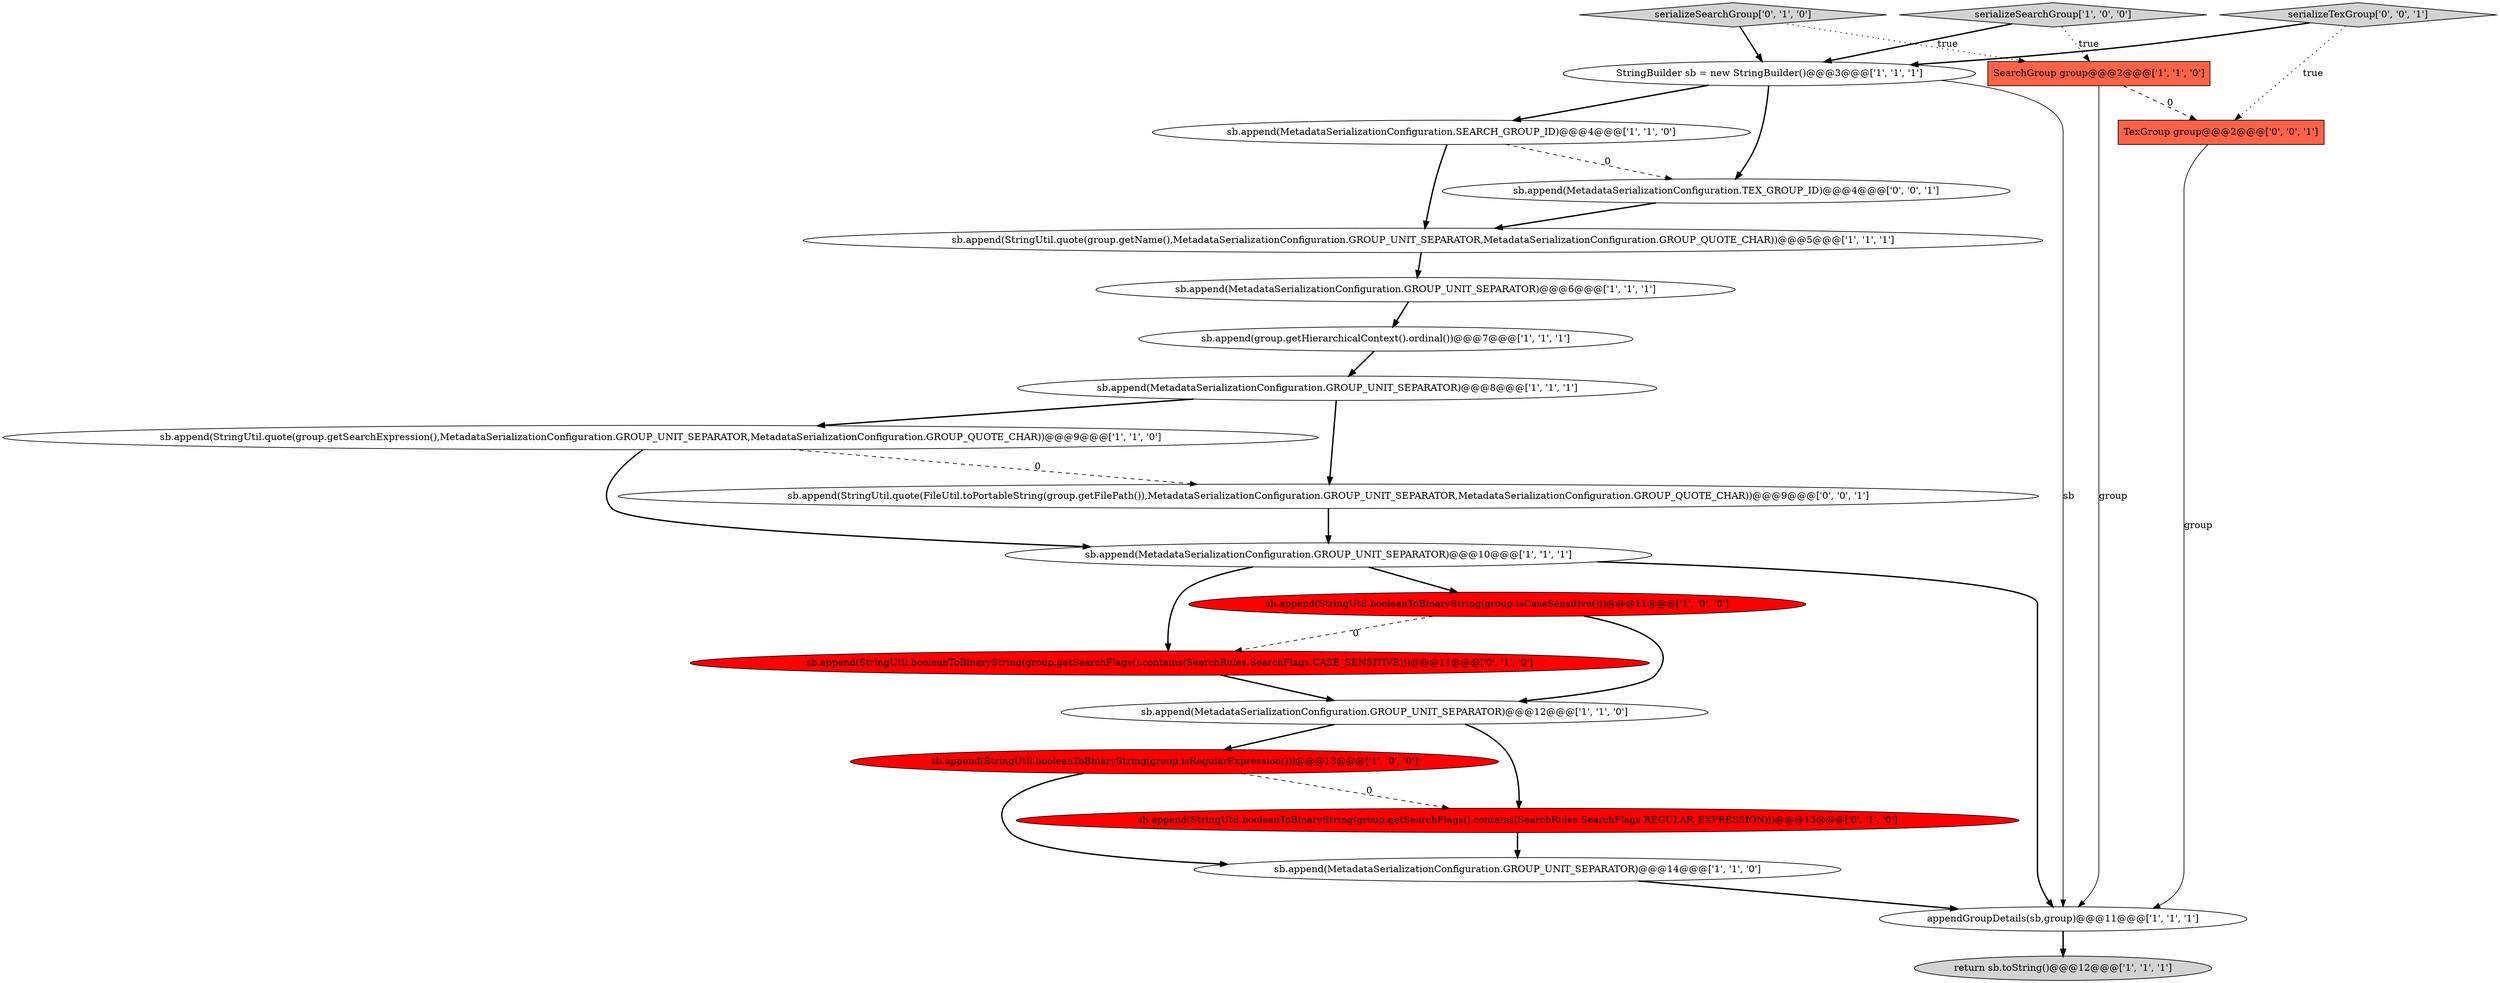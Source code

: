 digraph {
6 [style = filled, label = "sb.append(MetadataSerializationConfiguration.GROUP_UNIT_SEPARATOR)@@@12@@@['1', '1', '0']", fillcolor = white, shape = ellipse image = "AAA0AAABBB1BBB"];
0 [style = filled, label = "StringBuilder sb = new StringBuilder()@@@3@@@['1', '1', '1']", fillcolor = white, shape = ellipse image = "AAA0AAABBB1BBB"];
2 [style = filled, label = "sb.append(MetadataSerializationConfiguration.SEARCH_GROUP_ID)@@@4@@@['1', '1', '0']", fillcolor = white, shape = ellipse image = "AAA0AAABBB1BBB"];
10 [style = filled, label = "sb.append(MetadataSerializationConfiguration.GROUP_UNIT_SEPARATOR)@@@10@@@['1', '1', '1']", fillcolor = white, shape = ellipse image = "AAA0AAABBB1BBB"];
7 [style = filled, label = "sb.append(StringUtil.quote(group.getSearchExpression(),MetadataSerializationConfiguration.GROUP_UNIT_SEPARATOR,MetadataSerializationConfiguration.GROUP_QUOTE_CHAR))@@@9@@@['1', '1', '0']", fillcolor = white, shape = ellipse image = "AAA0AAABBB1BBB"];
18 [style = filled, label = "sb.append(StringUtil.booleanToBinaryString(group.getSearchFlags().contains(SearchRules.SearchFlags.CASE_SENSITIVE)))@@@11@@@['0', '1', '0']", fillcolor = red, shape = ellipse image = "AAA1AAABBB2BBB"];
14 [style = filled, label = "sb.append(group.getHierarchicalContext().ordinal())@@@7@@@['1', '1', '1']", fillcolor = white, shape = ellipse image = "AAA0AAABBB1BBB"];
3 [style = filled, label = "SearchGroup group@@@2@@@['1', '1', '0']", fillcolor = tomato, shape = box image = "AAA0AAABBB1BBB"];
17 [style = filled, label = "sb.append(StringUtil.booleanToBinaryString(group.getSearchFlags().contains(SearchRules.SearchFlags.REGULAR_EXPRESSION)))@@@13@@@['0', '1', '0']", fillcolor = red, shape = ellipse image = "AAA1AAABBB2BBB"];
11 [style = filled, label = "sb.append(StringUtil.booleanToBinaryString(group.isCaseSensitive()))@@@11@@@['1', '0', '0']", fillcolor = red, shape = ellipse image = "AAA1AAABBB1BBB"];
16 [style = filled, label = "serializeSearchGroup['0', '1', '0']", fillcolor = lightgray, shape = diamond image = "AAA0AAABBB2BBB"];
9 [style = filled, label = "sb.append(StringUtil.booleanToBinaryString(group.isRegularExpression()))@@@13@@@['1', '0', '0']", fillcolor = red, shape = ellipse image = "AAA1AAABBB1BBB"];
21 [style = filled, label = "sb.append(StringUtil.quote(FileUtil.toPortableString(group.getFilePath()),MetadataSerializationConfiguration.GROUP_UNIT_SEPARATOR,MetadataSerializationConfiguration.GROUP_QUOTE_CHAR))@@@9@@@['0', '0', '1']", fillcolor = white, shape = ellipse image = "AAA0AAABBB3BBB"];
15 [style = filled, label = "appendGroupDetails(sb,group)@@@11@@@['1', '1', '1']", fillcolor = white, shape = ellipse image = "AAA0AAABBB1BBB"];
22 [style = filled, label = "sb.append(MetadataSerializationConfiguration.TEX_GROUP_ID)@@@4@@@['0', '0', '1']", fillcolor = white, shape = ellipse image = "AAA0AAABBB3BBB"];
1 [style = filled, label = "sb.append(MetadataSerializationConfiguration.GROUP_UNIT_SEPARATOR)@@@6@@@['1', '1', '1']", fillcolor = white, shape = ellipse image = "AAA0AAABBB1BBB"];
8 [style = filled, label = "sb.append(MetadataSerializationConfiguration.GROUP_UNIT_SEPARATOR)@@@8@@@['1', '1', '1']", fillcolor = white, shape = ellipse image = "AAA0AAABBB1BBB"];
4 [style = filled, label = "serializeSearchGroup['1', '0', '0']", fillcolor = lightgray, shape = diamond image = "AAA0AAABBB1BBB"];
20 [style = filled, label = "serializeTexGroup['0', '0', '1']", fillcolor = lightgray, shape = diamond image = "AAA0AAABBB3BBB"];
13 [style = filled, label = "return sb.toString()@@@12@@@['1', '1', '1']", fillcolor = lightgray, shape = ellipse image = "AAA0AAABBB1BBB"];
5 [style = filled, label = "sb.append(StringUtil.quote(group.getName(),MetadataSerializationConfiguration.GROUP_UNIT_SEPARATOR,MetadataSerializationConfiguration.GROUP_QUOTE_CHAR))@@@5@@@['1', '1', '1']", fillcolor = white, shape = ellipse image = "AAA0AAABBB1BBB"];
12 [style = filled, label = "sb.append(MetadataSerializationConfiguration.GROUP_UNIT_SEPARATOR)@@@14@@@['1', '1', '0']", fillcolor = white, shape = ellipse image = "AAA0AAABBB1BBB"];
19 [style = filled, label = "TexGroup group@@@2@@@['0', '0', '1']", fillcolor = tomato, shape = box image = "AAA0AAABBB3BBB"];
3->15 [style = solid, label="group"];
6->17 [style = bold, label=""];
10->18 [style = bold, label=""];
21->10 [style = bold, label=""];
16->0 [style = bold, label=""];
15->13 [style = bold, label=""];
7->21 [style = dashed, label="0"];
10->15 [style = bold, label=""];
7->10 [style = bold, label=""];
11->6 [style = bold, label=""];
0->2 [style = bold, label=""];
0->15 [style = solid, label="sb"];
12->15 [style = bold, label=""];
20->0 [style = bold, label=""];
22->5 [style = bold, label=""];
16->3 [style = dotted, label="true"];
8->7 [style = bold, label=""];
4->0 [style = bold, label=""];
3->19 [style = dashed, label="0"];
5->1 [style = bold, label=""];
17->12 [style = bold, label=""];
4->3 [style = dotted, label="true"];
18->6 [style = bold, label=""];
11->18 [style = dashed, label="0"];
0->22 [style = bold, label=""];
9->17 [style = dashed, label="0"];
8->21 [style = bold, label=""];
1->14 [style = bold, label=""];
14->8 [style = bold, label=""];
20->19 [style = dotted, label="true"];
9->12 [style = bold, label=""];
6->9 [style = bold, label=""];
2->22 [style = dashed, label="0"];
19->15 [style = solid, label="group"];
2->5 [style = bold, label=""];
10->11 [style = bold, label=""];
}
